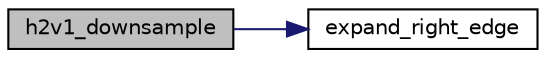 digraph "h2v1_downsample"
{
 // LATEX_PDF_SIZE
  bgcolor="transparent";
  edge [fontname="Helvetica",fontsize="10",labelfontname="Helvetica",labelfontsize="10"];
  node [fontname="Helvetica",fontsize="10",shape=record];
  rankdir="LR";
  Node24 [label="h2v1_downsample",height=0.2,width=0.4,color="black", fillcolor="grey75", style="filled", fontcolor="black",tooltip=" "];
  Node24 -> Node25 [color="midnightblue",fontsize="10",style="solid",fontname="Helvetica"];
  Node25 [label="expand_right_edge",height=0.2,width=0.4,color="black",URL="$jcsample_8c.html#a760ac73e66df2ca443f7995d4c8d0779",tooltip=" "];
}
